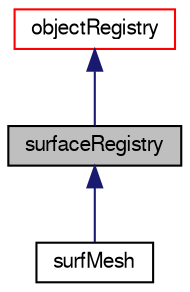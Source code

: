 digraph "surfaceRegistry"
{
  bgcolor="transparent";
  edge [fontname="FreeSans",fontsize="10",labelfontname="FreeSans",labelfontsize="10"];
  node [fontname="FreeSans",fontsize="10",shape=record];
  Node0 [label="surfaceRegistry",height=0.2,width=0.4,color="black", fillcolor="grey75", style="filled", fontcolor="black"];
  Node1 -> Node0 [dir="back",color="midnightblue",fontsize="10",style="solid",fontname="FreeSans"];
  Node1 [label="objectRegistry",height=0.2,width=0.4,color="red",URL="$a26326.html",tooltip="Registry of regIOobjects. "];
  Node0 -> Node7 [dir="back",color="midnightblue",fontsize="10",style="solid",fontname="FreeSans"];
  Node7 [label="surfMesh",height=0.2,width=0.4,color="black",URL="$a29702.html",tooltip="A surface mesh consisting of general polygon faces. "];
}
